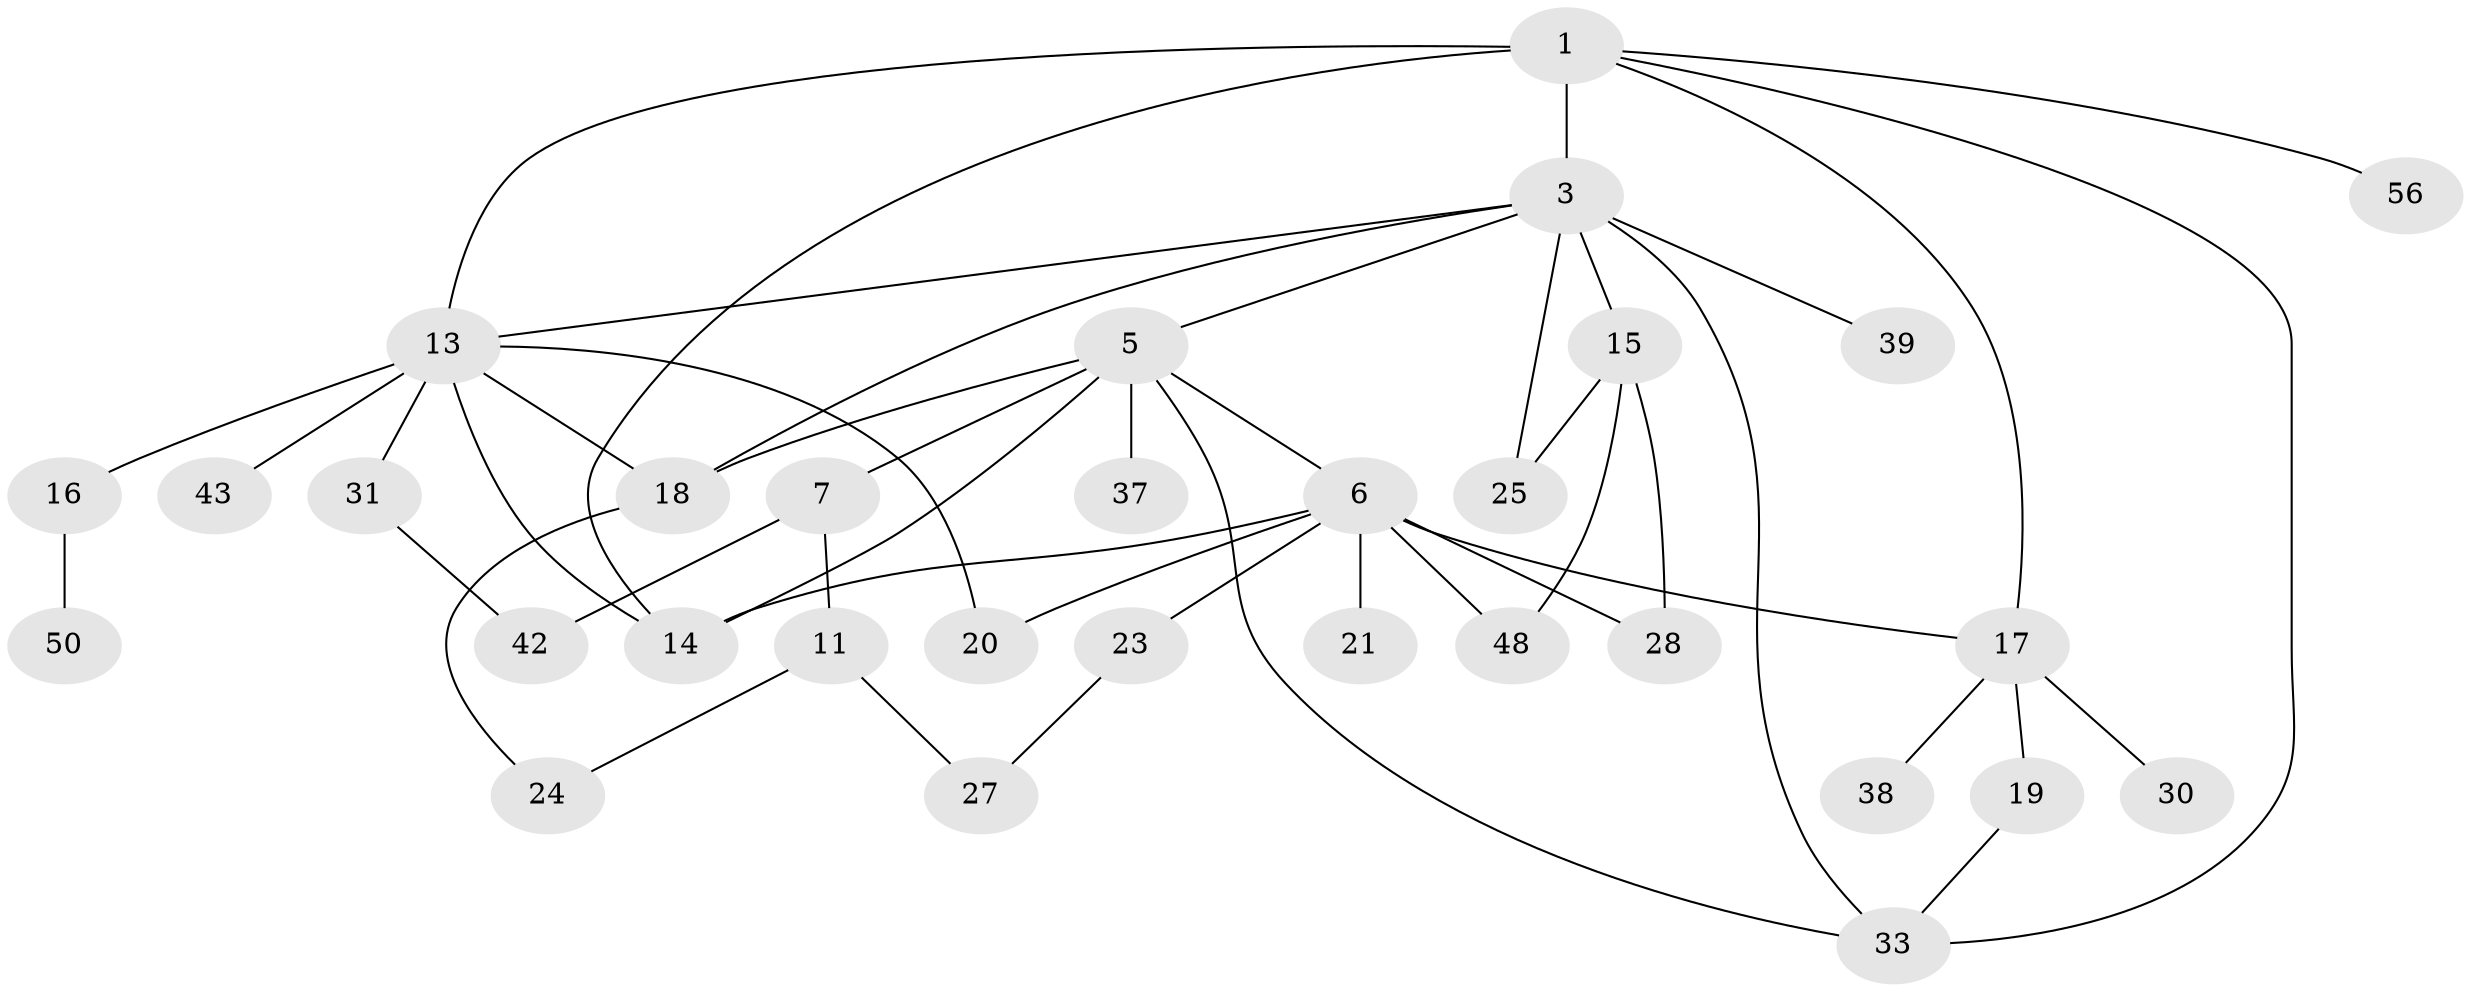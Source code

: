 // original degree distribution, {4: 0.14285714285714285, 6: 0.015873015873015872, 3: 0.25396825396825395, 7: 0.047619047619047616, 2: 0.23809523809523808, 5: 0.015873015873015872, 1: 0.2857142857142857}
// Generated by graph-tools (version 1.1) at 2025/17/03/04/25 18:17:03]
// undirected, 31 vertices, 47 edges
graph export_dot {
graph [start="1"]
  node [color=gray90,style=filled];
  1 [super="+41+2+10"];
  3 [super="+4+36+8+9"];
  5;
  6 [super="+61+12"];
  7;
  11 [super="+22"];
  13 [super="+44+26+51"];
  14 [super="+32"];
  15 [super="+62+40"];
  16;
  17;
  18 [super="+55+35+47"];
  19;
  20 [super="+57"];
  21;
  23 [super="+34"];
  24;
  25;
  27;
  28 [super="+54"];
  30;
  31 [super="+53"];
  33 [super="+46"];
  37 [super="+45"];
  38;
  39;
  42 [super="+52"];
  43;
  48;
  50;
  56;
  1 -- 56;
  1 -- 33;
  1 -- 3 [weight=3];
  1 -- 17;
  1 -- 13;
  1 -- 14;
  3 -- 5;
  3 -- 25;
  3 -- 13;
  3 -- 33;
  3 -- 39;
  3 -- 15;
  3 -- 18;
  5 -- 6;
  5 -- 7;
  5 -- 18;
  5 -- 33;
  5 -- 37;
  5 -- 14;
  6 -- 20;
  6 -- 21;
  6 -- 23;
  6 -- 28;
  6 -- 48;
  6 -- 17;
  6 -- 14;
  7 -- 11;
  7 -- 42;
  11 -- 24;
  11 -- 27;
  13 -- 16;
  13 -- 43;
  13 -- 20;
  13 -- 18;
  13 -- 31 [weight=2];
  13 -- 14;
  15 -- 28;
  15 -- 48;
  15 -- 25;
  16 -- 50;
  17 -- 19;
  17 -- 30;
  17 -- 38;
  18 -- 24;
  19 -- 33;
  23 -- 27;
  31 -- 42;
}
